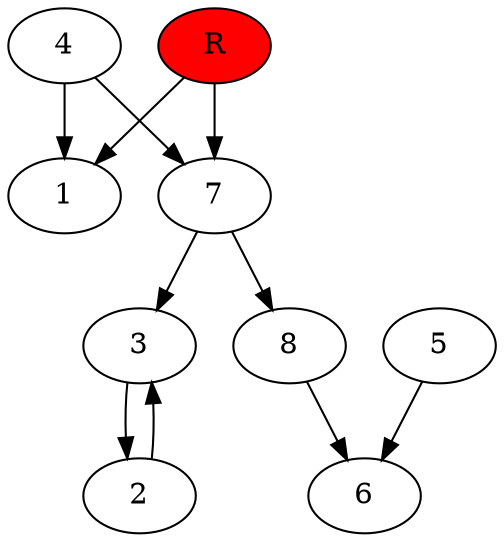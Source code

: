 digraph prb14992 {
	1
	2
	3
	4
	5
	6
	7
	8
	R [fillcolor="#ff0000" style=filled]
	2 -> 3
	3 -> 2
	4 -> 1
	4 -> 7
	5 -> 6
	7 -> 3
	7 -> 8
	8 -> 6
	R -> 1
	R -> 7
}
